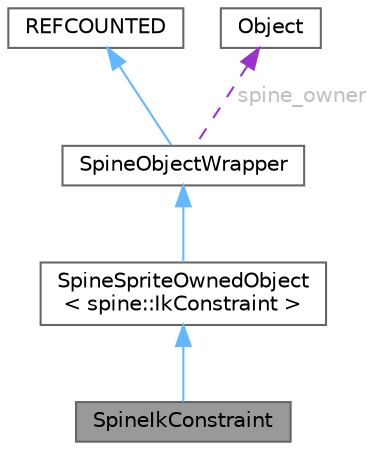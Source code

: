 digraph "SpineIkConstraint"
{
 // LATEX_PDF_SIZE
  bgcolor="transparent";
  edge [fontname=Helvetica,fontsize=10,labelfontname=Helvetica,labelfontsize=10];
  node [fontname=Helvetica,fontsize=10,shape=box,height=0.2,width=0.4];
  Node1 [id="Node000001",label="SpineIkConstraint",height=0.2,width=0.4,color="gray40", fillcolor="grey60", style="filled", fontcolor="black",tooltip=" "];
  Node2 -> Node1 [id="edge1_Node000001_Node000002",dir="back",color="steelblue1",style="solid",tooltip=" "];
  Node2 [id="Node000002",label="SpineSpriteOwnedObject\l\< spine::IkConstraint \>",height=0.2,width=0.4,color="gray40", fillcolor="white", style="filled",URL="$class_spine_sprite_owned_object.html",tooltip=" "];
  Node3 -> Node2 [id="edge2_Node000002_Node000003",dir="back",color="steelblue1",style="solid",tooltip=" "];
  Node3 [id="Node000003",label="SpineObjectWrapper",height=0.2,width=0.4,color="gray40", fillcolor="white", style="filled",URL="$class_spine_object_wrapper.html",tooltip=" "];
  Node4 -> Node3 [id="edge3_Node000003_Node000004",dir="back",color="steelblue1",style="solid",tooltip=" "];
  Node4 [id="Node000004",label="REFCOUNTED",height=0.2,width=0.4,color="gray40", fillcolor="white", style="filled",tooltip=" "];
  Node5 -> Node3 [id="edge4_Node000003_Node000005",dir="back",color="darkorchid3",style="dashed",tooltip=" ",label=" spine_owner",fontcolor="grey" ];
  Node5 [id="Node000005",label="Object",height=0.2,width=0.4,color="gray40", fillcolor="white", style="filled",URL="$class_object.html",tooltip=" "];
}
